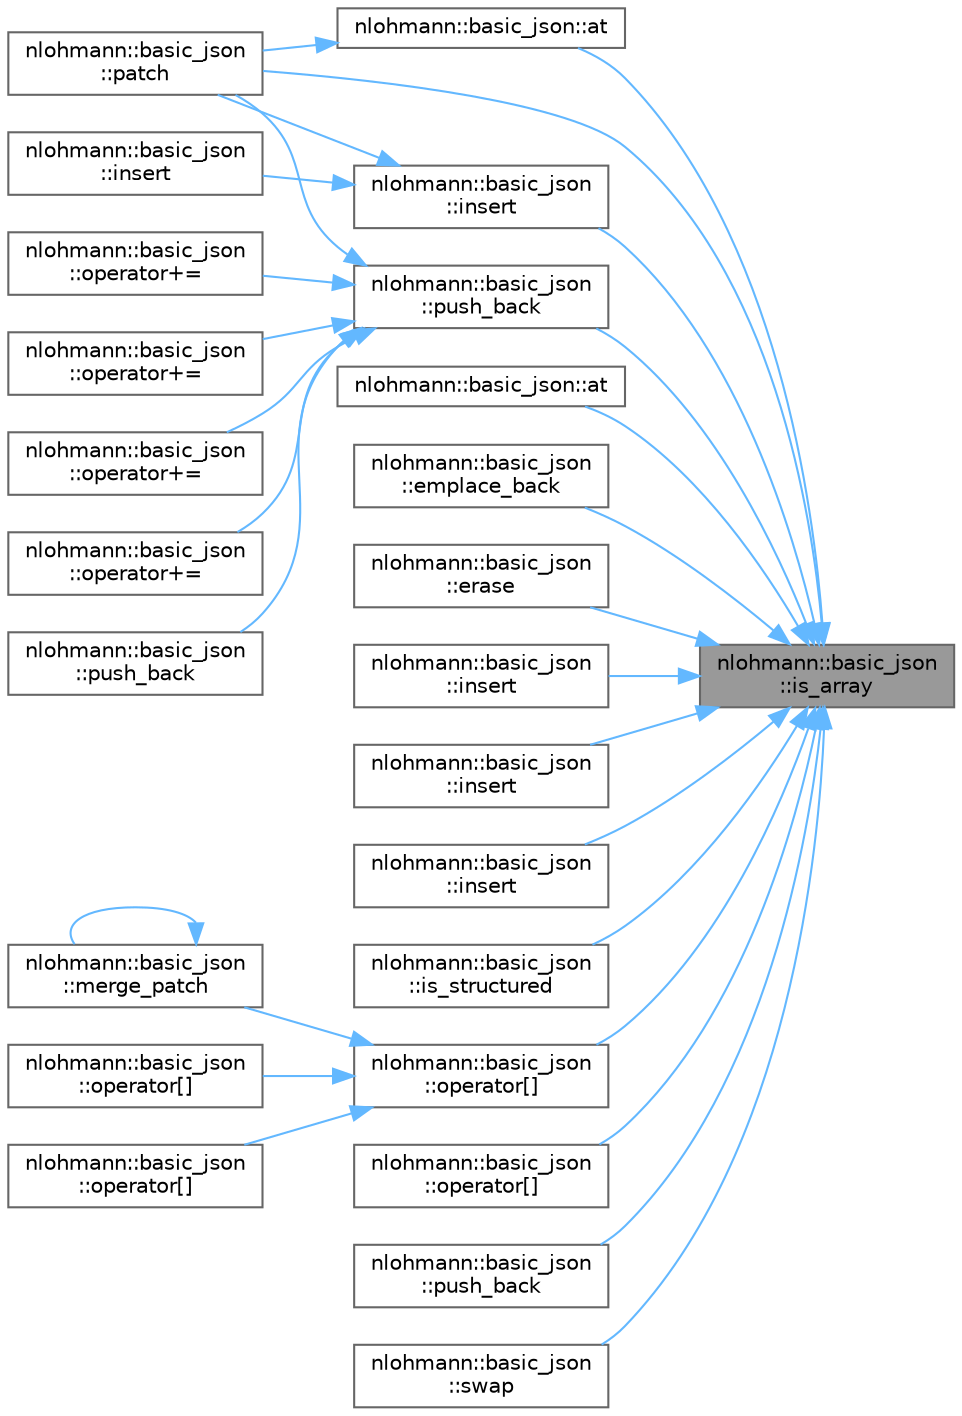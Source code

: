digraph "nlohmann::basic_json::is_array"
{
 // LATEX_PDF_SIZE
  bgcolor="transparent";
  edge [fontname=Helvetica,fontsize=10,labelfontname=Helvetica,labelfontsize=10];
  node [fontname=Helvetica,fontsize=10,shape=box,height=0.2,width=0.4];
  rankdir="RL";
  Node1 [id="Node000001",label="nlohmann::basic_json\l::is_array",height=0.2,width=0.4,color="gray40", fillcolor="grey60", style="filled", fontcolor="black",tooltip="return whether value is an array"];
  Node1 -> Node2 [id="edge57_Node000001_Node000002",dir="back",color="steelblue1",style="solid",tooltip=" "];
  Node2 [id="Node000002",label="nlohmann::basic_json::at",height=0.2,width=0.4,color="grey40", fillcolor="white", style="filled",URL="$classnlohmann_1_1basic__json.html#a52b18a5b7e68652c65b070900c438c6e",tooltip="access specified array element with bounds checking"];
  Node2 -> Node3 [id="edge58_Node000002_Node000003",dir="back",color="steelblue1",style="solid",tooltip=" "];
  Node3 [id="Node000003",label="nlohmann::basic_json\l::patch",height=0.2,width=0.4,color="grey40", fillcolor="white", style="filled",URL="$classnlohmann_1_1basic__json.html#adcc786998f220a5b3083ee8a37c4553e",tooltip="applies a JSON patch"];
  Node1 -> Node4 [id="edge59_Node000001_Node000004",dir="back",color="steelblue1",style="solid",tooltip=" "];
  Node4 [id="Node000004",label="nlohmann::basic_json::at",height=0.2,width=0.4,color="grey40", fillcolor="white", style="filled",URL="$classnlohmann_1_1basic__json.html#aeb18fe2b8a5dbff4ccf2848de854c3ac",tooltip="access specified array element with bounds checking"];
  Node1 -> Node5 [id="edge60_Node000001_Node000005",dir="back",color="steelblue1",style="solid",tooltip=" "];
  Node5 [id="Node000005",label="nlohmann::basic_json\l::emplace_back",height=0.2,width=0.4,color="grey40", fillcolor="white", style="filled",URL="$classnlohmann_1_1basic__json.html#a15c0a5db4fb12d49433801bbe6436bfb",tooltip="add an object to an array"];
  Node1 -> Node6 [id="edge61_Node000001_Node000006",dir="back",color="steelblue1",style="solid",tooltip=" "];
  Node6 [id="Node000006",label="nlohmann::basic_json\l::erase",height=0.2,width=0.4,color="grey40", fillcolor="white", style="filled",URL="$classnlohmann_1_1basic__json.html#a221b943d3228488c14225e55f726cc26",tooltip="remove element from a JSON array given an index"];
  Node1 -> Node7 [id="edge62_Node000001_Node000007",dir="back",color="steelblue1",style="solid",tooltip=" "];
  Node7 [id="Node000007",label="nlohmann::basic_json\l::insert",height=0.2,width=0.4,color="grey40", fillcolor="white", style="filled",URL="$classnlohmann_1_1basic__json.html#aeb86e8478e20d95970a8b61ff01dce3b",tooltip="inserts element into array"];
  Node7 -> Node8 [id="edge63_Node000007_Node000008",dir="back",color="steelblue1",style="solid",tooltip=" "];
  Node8 [id="Node000008",label="nlohmann::basic_json\l::insert",height=0.2,width=0.4,color="grey40", fillcolor="white", style="filled",URL="$classnlohmann_1_1basic__json.html#a9c5b9de8a4a759861cb600b38a6c81b1",tooltip="inserts element into array"];
  Node7 -> Node3 [id="edge64_Node000007_Node000003",dir="back",color="steelblue1",style="solid",tooltip=" "];
  Node1 -> Node9 [id="edge65_Node000001_Node000009",dir="back",color="steelblue1",style="solid",tooltip=" "];
  Node9 [id="Node000009",label="nlohmann::basic_json\l::insert",height=0.2,width=0.4,color="grey40", fillcolor="white", style="filled",URL="$classnlohmann_1_1basic__json.html#a8137d5471edcd71606e42155ed9c23e2",tooltip="inserts range of elements into array"];
  Node1 -> Node10 [id="edge66_Node000001_Node000010",dir="back",color="steelblue1",style="solid",tooltip=" "];
  Node10 [id="Node000010",label="nlohmann::basic_json\l::insert",height=0.2,width=0.4,color="grey40", fillcolor="white", style="filled",URL="$classnlohmann_1_1basic__json.html#a856b8764efd21dac4205a00fec82e09a",tooltip="inserts elements from initializer list into array"];
  Node1 -> Node11 [id="edge67_Node000001_Node000011",dir="back",color="steelblue1",style="solid",tooltip=" "];
  Node11 [id="Node000011",label="nlohmann::basic_json\l::insert",height=0.2,width=0.4,color="grey40", fillcolor="white", style="filled",URL="$classnlohmann_1_1basic__json.html#a71e197e6cc78c3960011f68a75f8ef22",tooltip="inserts copies of element into array"];
  Node1 -> Node12 [id="edge68_Node000001_Node000012",dir="back",color="steelblue1",style="solid",tooltip=" "];
  Node12 [id="Node000012",label="nlohmann::basic_json\l::is_structured",height=0.2,width=0.4,color="grey40", fillcolor="white", style="filled",URL="$classnlohmann_1_1basic__json.html#a4e05a7d5deec758f1d830741b68b4249",tooltip="return whether type is structured"];
  Node1 -> Node13 [id="edge69_Node000001_Node000013",dir="back",color="steelblue1",style="solid",tooltip=" "];
  Node13 [id="Node000013",label="nlohmann::basic_json\l::operator[]",height=0.2,width=0.4,color="grey40", fillcolor="white", style="filled",URL="$classnlohmann_1_1basic__json.html#a9ea67fc1ef0ccc42e1d5388fe0416ae5",tooltip="access specified array element"];
  Node13 -> Node14 [id="edge70_Node000013_Node000014",dir="back",color="steelblue1",style="solid",tooltip=" "];
  Node14 [id="Node000014",label="nlohmann::basic_json\l::merge_patch",height=0.2,width=0.4,color="grey40", fillcolor="white", style="filled",URL="$classnlohmann_1_1basic__json.html#a844a77cb154752d12118f10af26d54cb",tooltip="applies a JSON Merge Patch"];
  Node14 -> Node14 [id="edge71_Node000014_Node000014",dir="back",color="steelblue1",style="solid",tooltip=" "];
  Node13 -> Node15 [id="edge72_Node000013_Node000015",dir="back",color="steelblue1",style="solid",tooltip=" "];
  Node15 [id="Node000015",label="nlohmann::basic_json\l::operator[]",height=0.2,width=0.4,color="grey40", fillcolor="white", style="filled",URL="$classnlohmann_1_1basic__json.html#abc94831476f7b4d3efe6f2e9036c7188",tooltip=" "];
  Node13 -> Node16 [id="edge73_Node000013_Node000016",dir="back",color="steelblue1",style="solid",tooltip=" "];
  Node16 [id="Node000016",label="nlohmann::basic_json\l::operator[]",height=0.2,width=0.4,color="grey40", fillcolor="white", style="filled",URL="$classnlohmann_1_1basic__json.html#a11bbe874496eb7b29a5549e0637de59e",tooltip=" "];
  Node1 -> Node17 [id="edge74_Node000001_Node000017",dir="back",color="steelblue1",style="solid",tooltip=" "];
  Node17 [id="Node000017",label="nlohmann::basic_json\l::operator[]",height=0.2,width=0.4,color="grey40", fillcolor="white", style="filled",URL="$classnlohmann_1_1basic__json.html#ad21d96f490fa1aa8605fba8dadcce319",tooltip="access specified array element"];
  Node1 -> Node3 [id="edge75_Node000001_Node000003",dir="back",color="steelblue1",style="solid",tooltip=" "];
  Node1 -> Node18 [id="edge76_Node000001_Node000018",dir="back",color="steelblue1",style="solid",tooltip=" "];
  Node18 [id="Node000018",label="nlohmann::basic_json\l::push_back",height=0.2,width=0.4,color="grey40", fillcolor="white", style="filled",URL="$classnlohmann_1_1basic__json.html#ab9e0253c92736db021840105d374c4c4",tooltip="add an object to an array"];
  Node18 -> Node19 [id="edge77_Node000018_Node000019",dir="back",color="steelblue1",style="solid",tooltip=" "];
  Node19 [id="Node000019",label="nlohmann::basic_json\l::operator+=",height=0.2,width=0.4,color="grey40", fillcolor="white", style="filled",URL="$classnlohmann_1_1basic__json.html#a40226d9c84fcb9cb948ae0c27b842c57",tooltip="add an object to an array"];
  Node18 -> Node20 [id="edge78_Node000018_Node000020",dir="back",color="steelblue1",style="solid",tooltip=" "];
  Node20 [id="Node000020",label="nlohmann::basic_json\l::operator+=",height=0.2,width=0.4,color="grey40", fillcolor="white", style="filled",URL="$classnlohmann_1_1basic__json.html#af643a4baa91f484b11af0e4437183115",tooltip="add an object to an array"];
  Node18 -> Node21 [id="edge79_Node000018_Node000021",dir="back",color="steelblue1",style="solid",tooltip=" "];
  Node21 [id="Node000021",label="nlohmann::basic_json\l::operator+=",height=0.2,width=0.4,color="grey40", fillcolor="white", style="filled",URL="$classnlohmann_1_1basic__json.html#ae300819781bce2193369609457f70f30",tooltip="add an object to an object"];
  Node18 -> Node22 [id="edge80_Node000018_Node000022",dir="back",color="steelblue1",style="solid",tooltip=" "];
  Node22 [id="Node000022",label="nlohmann::basic_json\l::operator+=",height=0.2,width=0.4,color="grey40", fillcolor="white", style="filled",URL="$classnlohmann_1_1basic__json.html#ac48302a8b4f8c2a6e30c2a7bff6abc49",tooltip="add an object to an object"];
  Node18 -> Node3 [id="edge81_Node000018_Node000003",dir="back",color="steelblue1",style="solid",tooltip=" "];
  Node18 -> Node23 [id="edge82_Node000018_Node000023",dir="back",color="steelblue1",style="solid",tooltip=" "];
  Node23 [id="Node000023",label="nlohmann::basic_json\l::push_back",height=0.2,width=0.4,color="grey40", fillcolor="white", style="filled",URL="$classnlohmann_1_1basic__json.html#a4567cf75f19b1efca090f75d7a8a350a",tooltip="add an object to an object"];
  Node1 -> Node24 [id="edge83_Node000001_Node000024",dir="back",color="steelblue1",style="solid",tooltip=" "];
  Node24 [id="Node000024",label="nlohmann::basic_json\l::push_back",height=0.2,width=0.4,color="grey40", fillcolor="white", style="filled",URL="$classnlohmann_1_1basic__json.html#a3405d38087e13994a5a4556065b0be6d",tooltip="add an object to an array"];
  Node1 -> Node25 [id="edge84_Node000001_Node000025",dir="back",color="steelblue1",style="solid",tooltip=" "];
  Node25 [id="Node000025",label="nlohmann::basic_json\l::swap",height=0.2,width=0.4,color="grey40", fillcolor="white", style="filled",URL="$classnlohmann_1_1basic__json.html#a76126242de262f6d38cadda19e0d13e1",tooltip="exchanges the values"];
}

